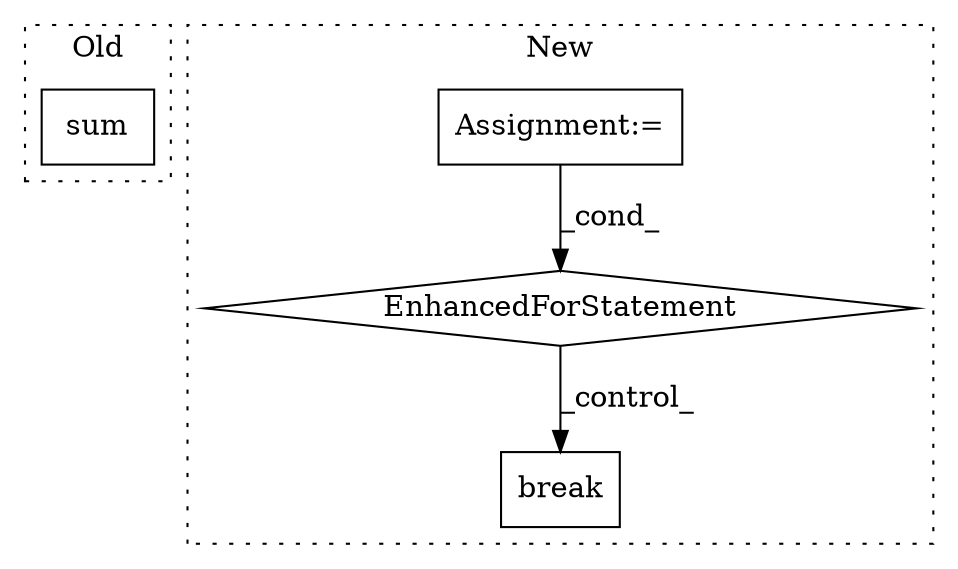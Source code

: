digraph G {
subgraph cluster0 {
1 [label="sum" a="32" s="2319,2407" l="4,1" shape="box"];
label = "Old";
style="dotted";
}
subgraph cluster1 {
2 [label="break" a="10" s="3084" l="6" shape="box"];
3 [label="Assignment:=" a="7" s="2455,2543" l="53,2" shape="box"];
4 [label="EnhancedForStatement" a="70" s="2455,2543" l="53,2" shape="diamond"];
label = "New";
style="dotted";
}
3 -> 4 [label="_cond_"];
4 -> 2 [label="_control_"];
}